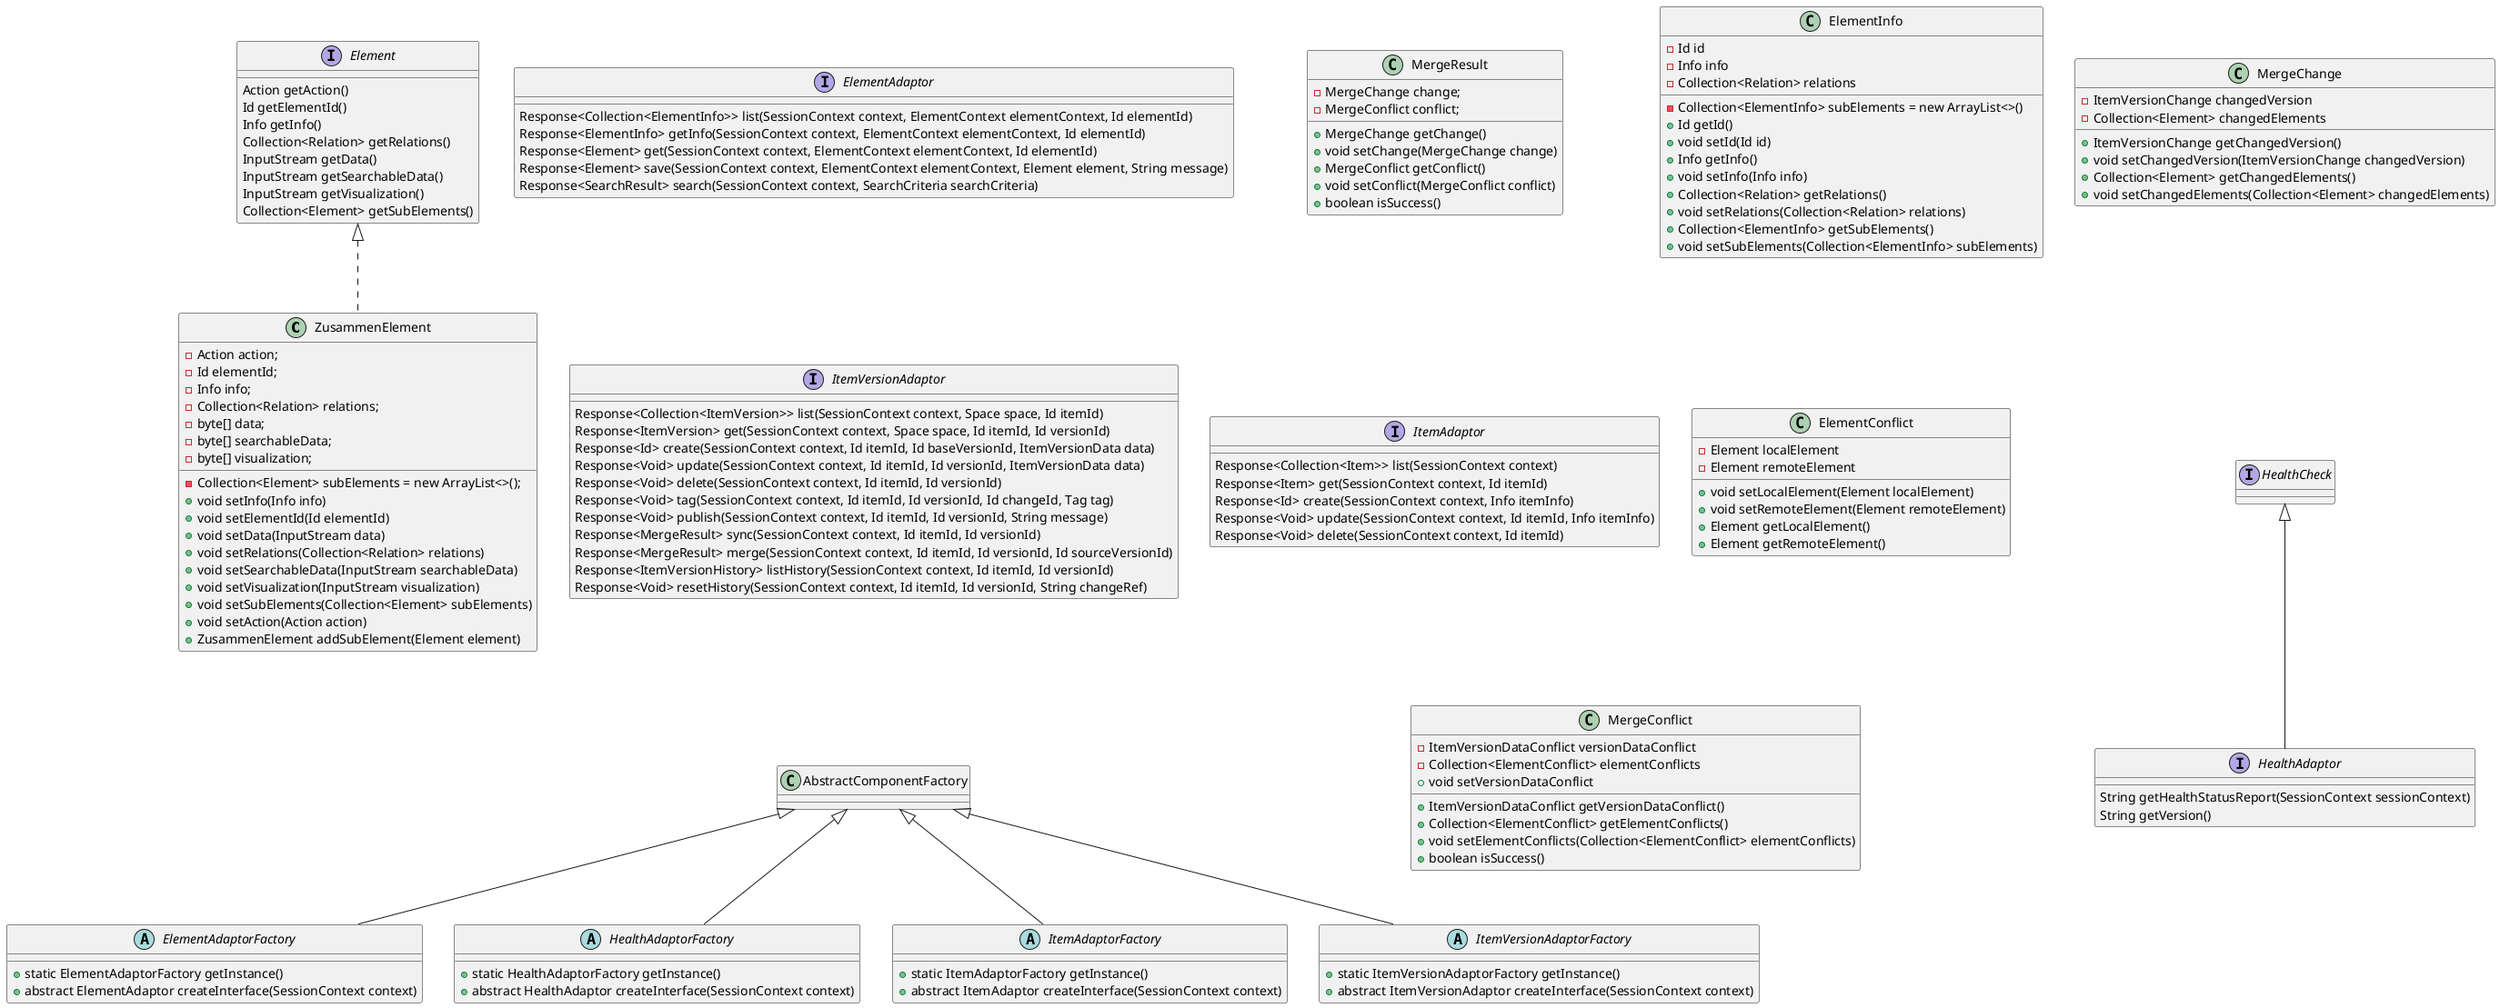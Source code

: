 @startuml
skinparam shadowing false

class ZusammenElement implements Element {
  -Action action;
  -Id elementId;
  -Info info;
  -Collection<Relation> relations;
  -byte[] data;
  -byte[] searchableData;
  -byte[] visualization;
  -Collection<Element> subElements = new ArrayList<>();
  +void setInfo(Info info)
  +void setElementId(Id elementId)
  +void setData(InputStream data)
  +void setRelations(Collection<Relation> relations)
  +void setSearchableData(InputStream searchableData)
  +void setVisualization(InputStream visualization)
  +void setSubElements(Collection<Element> subElements)
  +void setAction(Action action)
  +ZusammenElement addSubElement(Element element)
}

interface ElementAdaptor {

  Response<Collection<ElementInfo>> list(SessionContext context, ElementContext elementContext, Id elementId)
  Response<ElementInfo> getInfo(SessionContext context, ElementContext elementContext, Id elementId)
  Response<Element> get(SessionContext context, ElementContext elementContext, Id elementId)
  Response<Element> save(SessionContext context, ElementContext elementContext, Element element, String message)
  Response<SearchResult> search(SessionContext context, SearchCriteria searchCriteria)

}

abstract class ElementAdaptorFactory extends AbstractComponentFactory {
  +static ElementAdaptorFactory getInstance()
  +abstract ElementAdaptor createInterface(SessionContext context)
}

interface Element {
  Action getAction()
  Id getElementId()
  Info getInfo()
  Collection<Relation> getRelations()
  InputStream getData()
  InputStream getSearchableData()
  InputStream getVisualization()
  Collection<Element> getSubElements()
}

class ElementConflict {
  -Element localElement
  -Element remoteElement
  +void setLocalElement(Element localElement)
  +void setRemoteElement(Element remoteElement)
  +Element getLocalElement()
  +Element getRemoteElement()
}

class ElementInfo {
  -Id id
  -Info info
  -Collection<Relation> relations
  -Collection<ElementInfo> subElements = new ArrayList<>()
  +Id getId()
  +void setId(Id id)
  +Info getInfo() 
  +void setInfo(Info info)
  +Collection<Relation> getRelations()
  +void setRelations(Collection<Relation> relations)
  +Collection<ElementInfo> getSubElements()
  +void setSubElements(Collection<ElementInfo> subElements)
}

interface ItemAdaptor {
  Response<Collection<Item>> list(SessionContext context)
  Response<Item> get(SessionContext context, Id itemId)
  Response<Id> create(SessionContext context, Info itemInfo)
  Response<Void> update(SessionContext context, Id itemId, Info itemInfo)
  Response<Void> delete(SessionContext context, Id itemId)
}

interface ItemVersionAdaptor {
  Response<Collection<ItemVersion>> list(SessionContext context, Space space, Id itemId)
  Response<ItemVersion> get(SessionContext context, Space space, Id itemId, Id versionId)
  Response<Id> create(SessionContext context, Id itemId, Id baseVersionId, ItemVersionData data)
  Response<Void> update(SessionContext context, Id itemId, Id versionId, ItemVersionData data)
  Response<Void> delete(SessionContext context, Id itemId, Id versionId)
  Response<Void> tag(SessionContext context, Id itemId, Id versionId, Id changeId, Tag tag)
  Response<Void> publish(SessionContext context, Id itemId, Id versionId, String message)
  Response<MergeResult> sync(SessionContext context, Id itemId, Id versionId)
  Response<MergeResult> merge(SessionContext context, Id itemId, Id versionId, Id sourceVersionId)
  Response<ItemVersionHistory> listHistory(SessionContext context, Id itemId, Id versionId)
  Response<Void> resetHistory(SessionContext context, Id itemId, Id versionId, String changeRef)
}

class MergeChange {
  -ItemVersionChange changedVersion
  -Collection<Element> changedElements
  +ItemVersionChange getChangedVersion()
  +void setChangedVersion(ItemVersionChange changedVersion)
  +Collection<Element> getChangedElements()
  +void setChangedElements(Collection<Element> changedElements)
}

class MergeConflict {
  -ItemVersionDataConflict versionDataConflict
  -Collection<ElementConflict> elementConflicts
  +ItemVersionDataConflict getVersionDataConflict()
  +void setVersionDataConflict
  +Collection<ElementConflict> getElementConflicts()
  +void setElementConflicts(Collection<ElementConflict> elementConflicts)
  +boolean isSuccess()
}

class MergeResult {
  -MergeChange change;
  -MergeConflict conflict;
  +MergeChange getChange()
  +void setChange(MergeChange change)
  +MergeConflict getConflict()
  +void setConflict(MergeConflict conflict)
  +boolean isSuccess()
}



interface HealthAdaptor extends HealthCheck{
   String getHealthStatusReport(SessionContext sessionContext)
   String getVersion()
}

abstract class HealthAdaptorFactory extends AbstractComponentFactory {
    +static HealthAdaptorFactory getInstance() 
    +abstract HealthAdaptor createInterface(SessionContext context)
}

abstract class ItemAdaptorFactory extends AbstractComponentFactory {
  +static ItemAdaptorFactory getInstance()
  +abstract ItemAdaptor createInterface(SessionContext context)
}

abstract class ItemVersionAdaptorFactory extends AbstractComponentFactory {

  +static ItemVersionAdaptorFactory getInstance()
  +abstract ItemVersionAdaptor createInterface(SessionContext context)
}

ItemVersionAdaptor -[hidden]- AbstractComponentFactory
MergeChange -[hidden]- HealthCheck
ElementAdaptor -[hidden]- ItemVersionAdaptor
ElementInfo -[hidden]- ElementConflict
ElementConflict -[hidden]- MergeConflict
ItemAdaptor -[hidden]- MergeConflict
MergeResult -[hidden]- ItemAdaptor
@enduml

